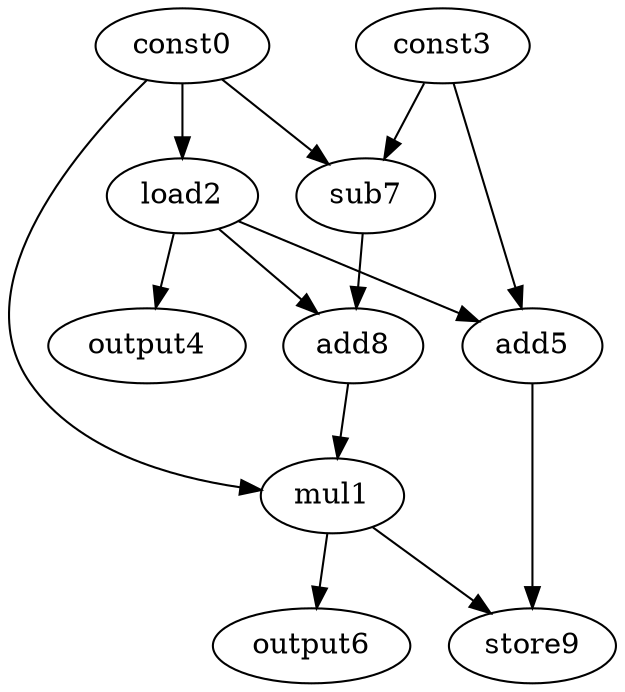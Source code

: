 digraph G { 
const0[opcode=const]; 
mul1[opcode=mul]; 
load2[opcode=load]; 
const3[opcode=const]; 
output4[opcode=output]; 
add5[opcode=add]; 
output6[opcode=output]; 
sub7[opcode=sub]; 
add8[opcode=add]; 
store9[opcode=store]; 
const0->load2[operand=0];
const0->sub7[operand=0];
const3->sub7[operand=1];
load2->output4[operand=0];
load2->add5[operand=0];
const3->add5[operand=1];
load2->add8[operand=0];
sub7->add8[operand=1];
const0->mul1[operand=0];
add8->mul1[operand=1];
mul1->output6[operand=0];
mul1->store9[operand=0];
add5->store9[operand=1];
}
